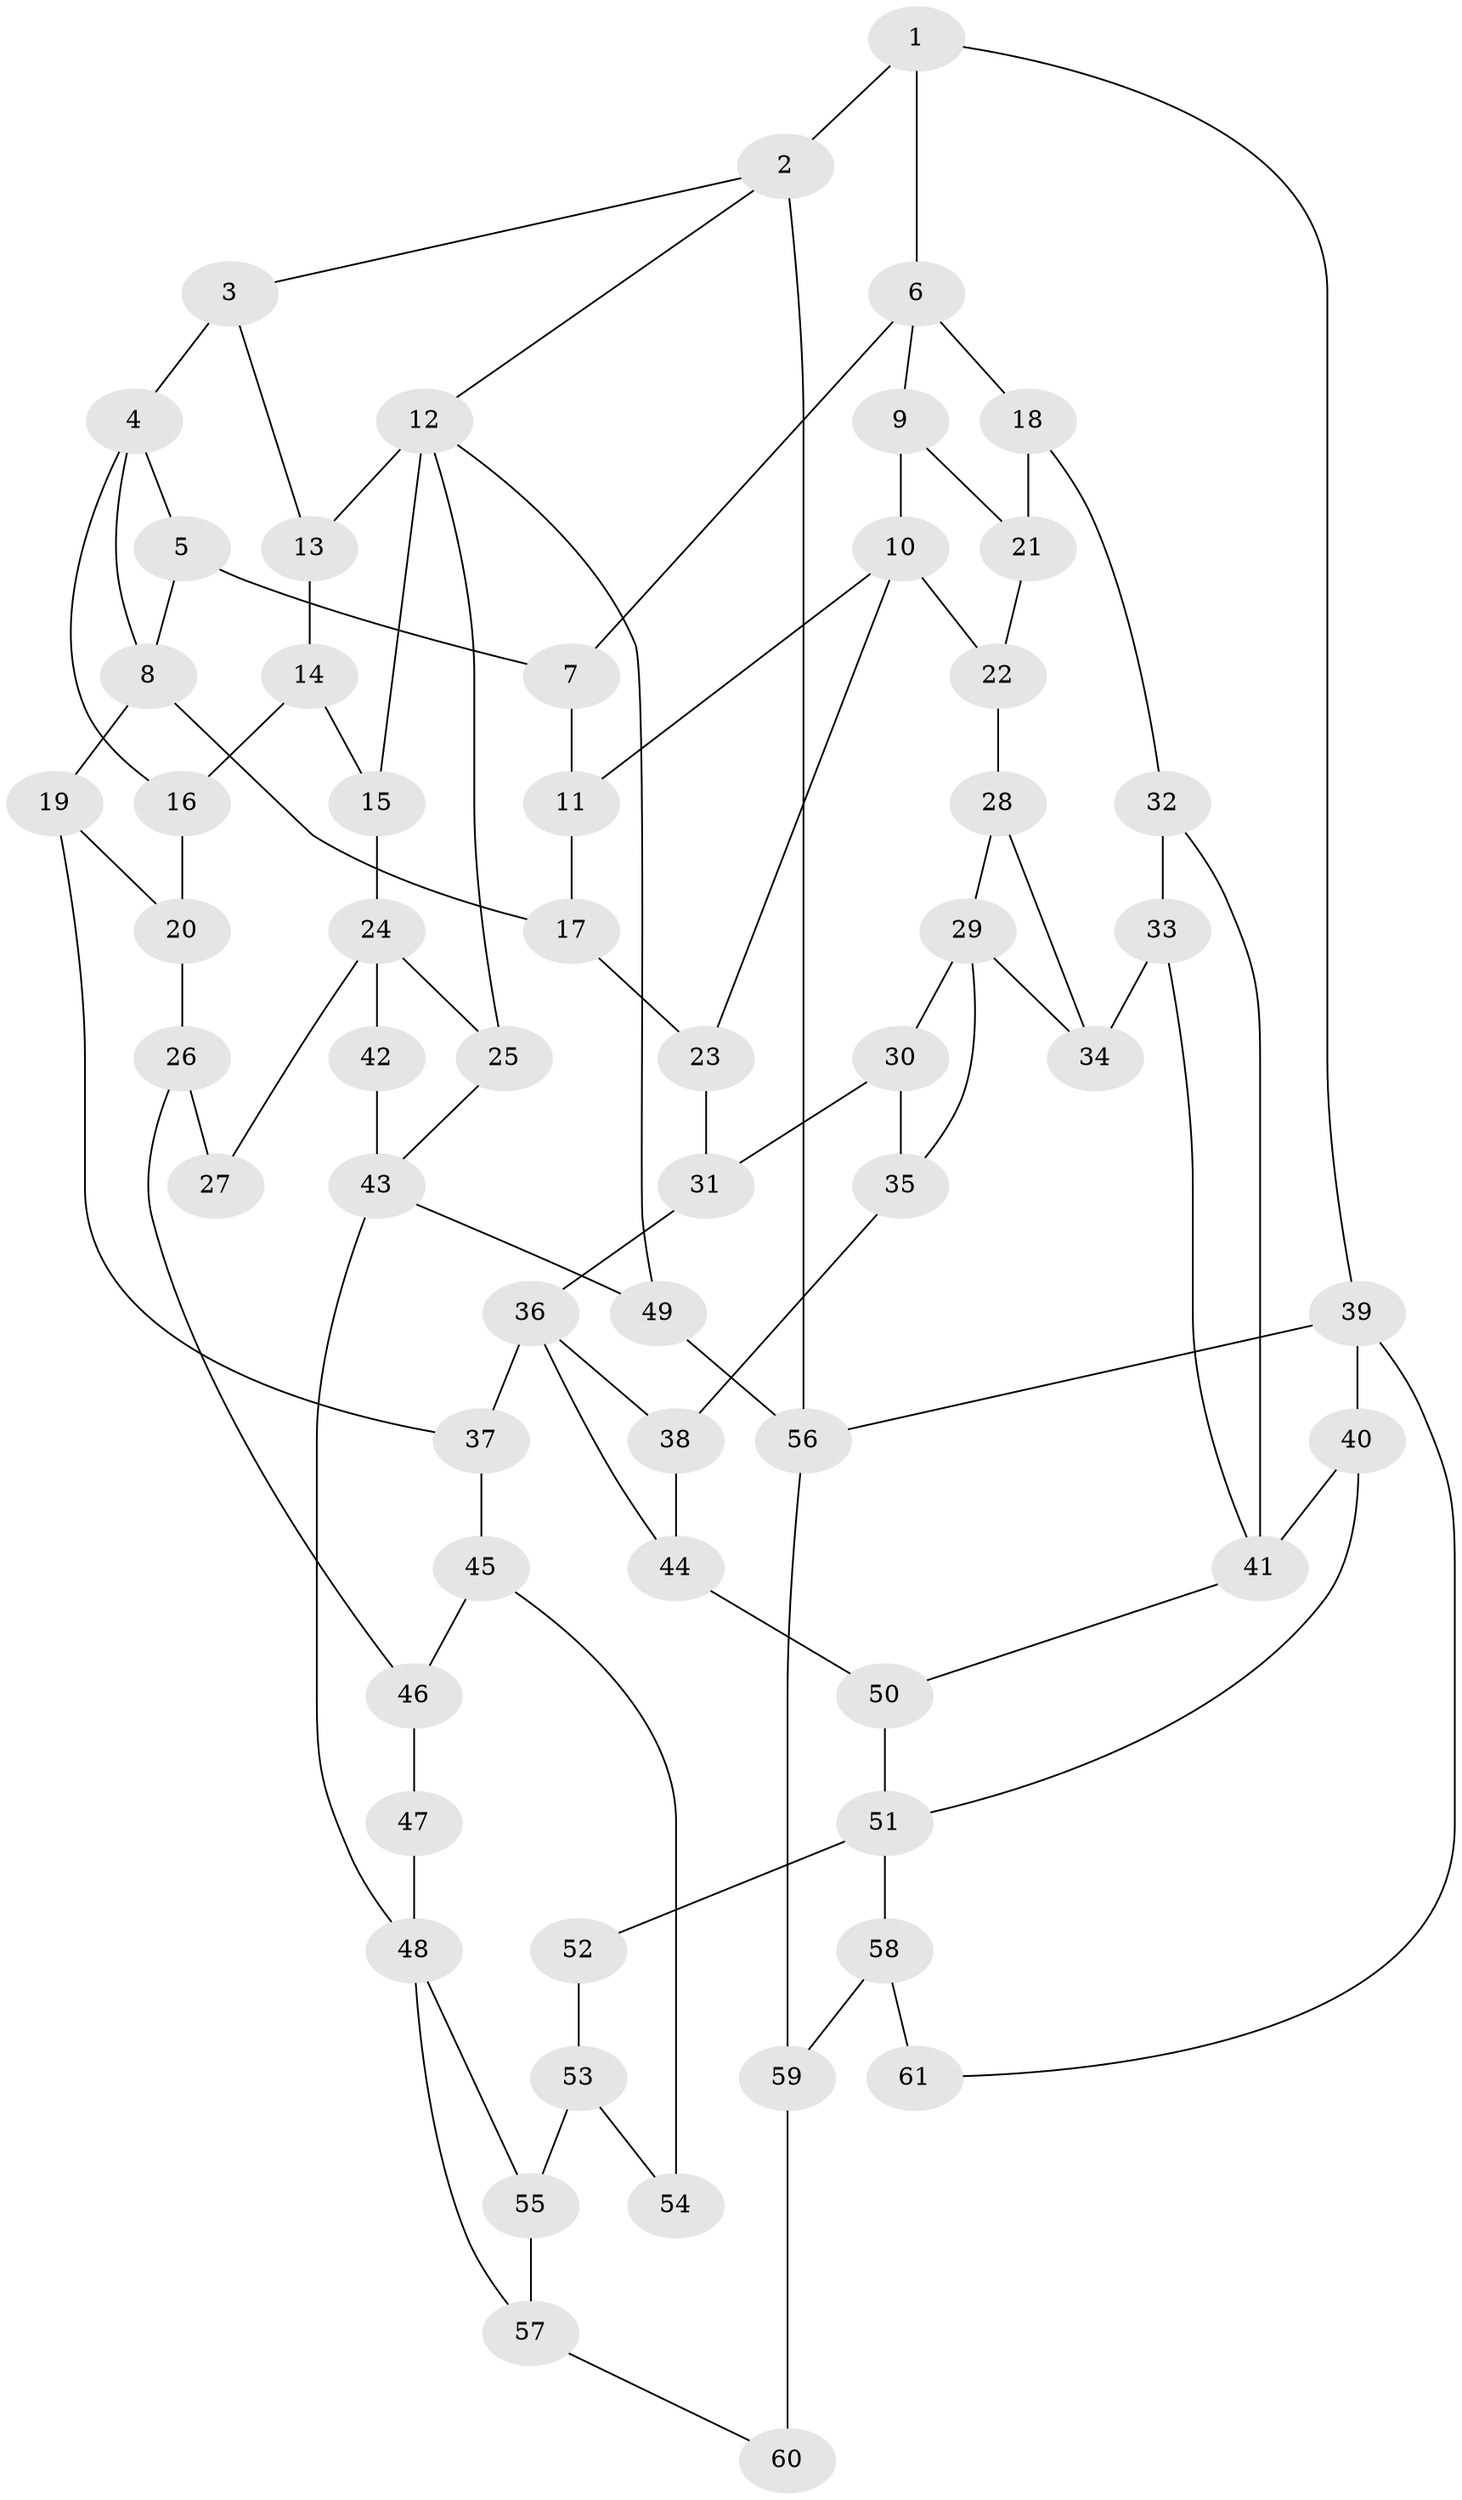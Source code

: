 // original degree distribution, {3: 0.02459016393442623, 6: 0.22950819672131148, 4: 0.22950819672131148, 5: 0.5163934426229508}
// Generated by graph-tools (version 1.1) at 2025/38/03/09/25 02:38:40]
// undirected, 61 vertices, 96 edges
graph export_dot {
graph [start="1"]
  node [color=gray90,style=filled];
  1;
  2;
  3;
  4;
  5;
  6;
  7;
  8;
  9;
  10;
  11;
  12;
  13;
  14;
  15;
  16;
  17;
  18;
  19;
  20;
  21;
  22;
  23;
  24;
  25;
  26;
  27;
  28;
  29;
  30;
  31;
  32;
  33;
  34;
  35;
  36;
  37;
  38;
  39;
  40;
  41;
  42;
  43;
  44;
  45;
  46;
  47;
  48;
  49;
  50;
  51;
  52;
  53;
  54;
  55;
  56;
  57;
  58;
  59;
  60;
  61;
  1 -- 2 [weight=1.0];
  1 -- 6 [weight=2.0];
  1 -- 39 [weight=1.0];
  2 -- 3 [weight=1.0];
  2 -- 12 [weight=1.0];
  2 -- 56 [weight=1.0];
  3 -- 4 [weight=2.0];
  3 -- 13 [weight=1.0];
  4 -- 5 [weight=1.0];
  4 -- 8 [weight=1.0];
  4 -- 16 [weight=2.0];
  5 -- 7 [weight=1.0];
  5 -- 8 [weight=1.0];
  6 -- 7 [weight=1.0];
  6 -- 9 [weight=1.0];
  6 -- 18 [weight=2.0];
  7 -- 11 [weight=1.0];
  8 -- 17 [weight=1.0];
  8 -- 19 [weight=1.0];
  9 -- 10 [weight=1.0];
  9 -- 21 [weight=1.0];
  10 -- 11 [weight=1.0];
  10 -- 22 [weight=1.0];
  10 -- 23 [weight=1.0];
  11 -- 17 [weight=1.0];
  12 -- 13 [weight=2.0];
  12 -- 15 [weight=1.0];
  12 -- 25 [weight=1.0];
  12 -- 49 [weight=1.0];
  13 -- 14 [weight=1.0];
  14 -- 15 [weight=1.0];
  14 -- 16 [weight=1.0];
  15 -- 24 [weight=2.0];
  16 -- 20 [weight=2.0];
  17 -- 23 [weight=1.0];
  18 -- 21 [weight=1.0];
  18 -- 32 [weight=1.0];
  19 -- 20 [weight=2.0];
  19 -- 37 [weight=2.0];
  20 -- 26 [weight=2.0];
  21 -- 22 [weight=1.0];
  22 -- 28 [weight=1.0];
  23 -- 31 [weight=1.0];
  24 -- 25 [weight=1.0];
  24 -- 27 [weight=2.0];
  24 -- 42 [weight=1.0];
  25 -- 43 [weight=1.0];
  26 -- 27 [weight=2.0];
  26 -- 46 [weight=1.0];
  28 -- 29 [weight=1.0];
  28 -- 34 [weight=1.0];
  29 -- 30 [weight=1.0];
  29 -- 34 [weight=1.0];
  29 -- 35 [weight=1.0];
  30 -- 31 [weight=1.0];
  30 -- 35 [weight=1.0];
  31 -- 36 [weight=1.0];
  32 -- 33 [weight=1.0];
  32 -- 41 [weight=1.0];
  33 -- 34 [weight=1.0];
  33 -- 41 [weight=1.0];
  35 -- 38 [weight=1.0];
  36 -- 37 [weight=2.0];
  36 -- 38 [weight=1.0];
  36 -- 44 [weight=1.0];
  37 -- 45 [weight=2.0];
  38 -- 44 [weight=1.0];
  39 -- 40 [weight=1.0];
  39 -- 56 [weight=1.0];
  39 -- 61 [weight=1.0];
  40 -- 41 [weight=2.0];
  40 -- 51 [weight=1.0];
  41 -- 50 [weight=1.0];
  42 -- 43 [weight=2.0];
  43 -- 48 [weight=2.0];
  43 -- 49 [weight=1.0];
  44 -- 50 [weight=1.0];
  45 -- 46 [weight=1.0];
  45 -- 54 [weight=2.0];
  46 -- 47 [weight=1.0];
  47 -- 48 [weight=2.0];
  48 -- 55 [weight=1.0];
  48 -- 57 [weight=1.0];
  49 -- 56 [weight=1.0];
  50 -- 51 [weight=1.0];
  51 -- 52 [weight=2.0];
  51 -- 58 [weight=2.0];
  52 -- 53 [weight=1.0];
  53 -- 54 [weight=1.0];
  53 -- 55 [weight=1.0];
  55 -- 57 [weight=1.0];
  56 -- 59 [weight=1.0];
  57 -- 60 [weight=1.0];
  58 -- 59 [weight=2.0];
  58 -- 61 [weight=2.0];
  59 -- 60 [weight=2.0];
}
